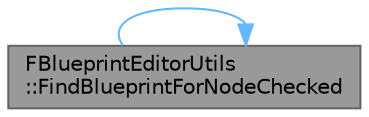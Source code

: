 digraph "FBlueprintEditorUtils::FindBlueprintForNodeChecked"
{
 // INTERACTIVE_SVG=YES
 // LATEX_PDF_SIZE
  bgcolor="transparent";
  edge [fontname=Helvetica,fontsize=10,labelfontname=Helvetica,labelfontsize=10];
  node [fontname=Helvetica,fontsize=10,shape=box,height=0.2,width=0.4];
  rankdir="LR";
  Node1 [id="Node000001",label="FBlueprintEditorUtils\l::FindBlueprintForNodeChecked",height=0.2,width=0.4,color="gray40", fillcolor="grey60", style="filled", fontcolor="black",tooltip="Helper function to get the blueprint that ultimately owns a node."];
  Node1 -> Node1 [id="edge1_Node000001_Node000001",color="steelblue1",style="solid",tooltip=" "];
}
